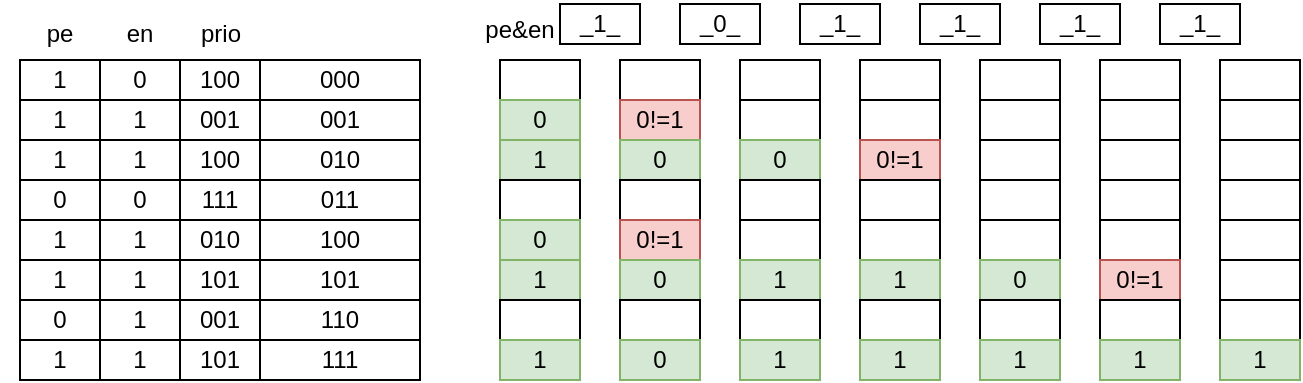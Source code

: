 <mxfile version="23.0.2" type="device">
  <diagram name="Page-1" id="MN6sRI3IgAKL2hco_sIS">
    <mxGraphModel dx="696" dy="776" grid="1" gridSize="10" guides="1" tooltips="1" connect="1" arrows="1" fold="1" page="1" pageScale="1" pageWidth="850" pageHeight="1100" math="0" shadow="0">
      <root>
        <mxCell id="0" />
        <mxCell id="1" parent="0" />
        <mxCell id="EgkwyLPuV9Y7Lhs1xQOW-7" value="100" style="rounded=0;whiteSpace=wrap;html=1;" vertex="1" parent="1">
          <mxGeometry x="160" y="200" width="40" height="20" as="geometry" />
        </mxCell>
        <mxCell id="EgkwyLPuV9Y7Lhs1xQOW-8" value="000" style="rounded=0;whiteSpace=wrap;html=1;" vertex="1" parent="1">
          <mxGeometry x="200" y="200" width="80" height="20" as="geometry" />
        </mxCell>
        <mxCell id="EgkwyLPuV9Y7Lhs1xQOW-9" value="001" style="rounded=0;whiteSpace=wrap;html=1;" vertex="1" parent="1">
          <mxGeometry x="160" y="220" width="40" height="20" as="geometry" />
        </mxCell>
        <mxCell id="EgkwyLPuV9Y7Lhs1xQOW-10" value="001" style="rounded=0;whiteSpace=wrap;html=1;" vertex="1" parent="1">
          <mxGeometry x="200" y="220" width="80" height="20" as="geometry" />
        </mxCell>
        <mxCell id="EgkwyLPuV9Y7Lhs1xQOW-11" value="100" style="rounded=0;whiteSpace=wrap;html=1;" vertex="1" parent="1">
          <mxGeometry x="160" y="240" width="40" height="20" as="geometry" />
        </mxCell>
        <mxCell id="EgkwyLPuV9Y7Lhs1xQOW-12" value="010" style="rounded=0;whiteSpace=wrap;html=1;" vertex="1" parent="1">
          <mxGeometry x="200" y="240" width="80" height="20" as="geometry" />
        </mxCell>
        <mxCell id="EgkwyLPuV9Y7Lhs1xQOW-13" value="111" style="rounded=0;whiteSpace=wrap;html=1;" vertex="1" parent="1">
          <mxGeometry x="160" y="260" width="40" height="20" as="geometry" />
        </mxCell>
        <mxCell id="EgkwyLPuV9Y7Lhs1xQOW-14" value="011" style="rounded=0;whiteSpace=wrap;html=1;" vertex="1" parent="1">
          <mxGeometry x="200" y="260" width="80" height="20" as="geometry" />
        </mxCell>
        <mxCell id="EgkwyLPuV9Y7Lhs1xQOW-15" value="010" style="rounded=0;whiteSpace=wrap;html=1;" vertex="1" parent="1">
          <mxGeometry x="160" y="280" width="40" height="20" as="geometry" />
        </mxCell>
        <mxCell id="EgkwyLPuV9Y7Lhs1xQOW-16" value="100" style="rounded=0;whiteSpace=wrap;html=1;" vertex="1" parent="1">
          <mxGeometry x="200" y="280" width="80" height="20" as="geometry" />
        </mxCell>
        <mxCell id="EgkwyLPuV9Y7Lhs1xQOW-17" value="101" style="rounded=0;whiteSpace=wrap;html=1;" vertex="1" parent="1">
          <mxGeometry x="160" y="300" width="40" height="20" as="geometry" />
        </mxCell>
        <mxCell id="EgkwyLPuV9Y7Lhs1xQOW-18" value="101" style="rounded=0;whiteSpace=wrap;html=1;" vertex="1" parent="1">
          <mxGeometry x="200" y="300" width="80" height="20" as="geometry" />
        </mxCell>
        <mxCell id="EgkwyLPuV9Y7Lhs1xQOW-19" value="001" style="rounded=0;whiteSpace=wrap;html=1;" vertex="1" parent="1">
          <mxGeometry x="160" y="320" width="40" height="20" as="geometry" />
        </mxCell>
        <mxCell id="EgkwyLPuV9Y7Lhs1xQOW-20" value="110" style="rounded=0;whiteSpace=wrap;html=1;" vertex="1" parent="1">
          <mxGeometry x="200" y="320" width="80" height="20" as="geometry" />
        </mxCell>
        <mxCell id="EgkwyLPuV9Y7Lhs1xQOW-21" value="101" style="rounded=0;whiteSpace=wrap;html=1;" vertex="1" parent="1">
          <mxGeometry x="160" y="340" width="40" height="20" as="geometry" />
        </mxCell>
        <mxCell id="EgkwyLPuV9Y7Lhs1xQOW-22" value="111" style="rounded=0;whiteSpace=wrap;html=1;" vertex="1" parent="1">
          <mxGeometry x="200" y="340" width="80" height="20" as="geometry" />
        </mxCell>
        <mxCell id="EgkwyLPuV9Y7Lhs1xQOW-23" value="en" style="text;html=1;strokeColor=none;fillColor=none;align=center;verticalAlign=middle;whiteSpace=wrap;rounded=0;" vertex="1" parent="1">
          <mxGeometry x="110" y="172" width="60" height="30" as="geometry" />
        </mxCell>
        <mxCell id="EgkwyLPuV9Y7Lhs1xQOW-24" value="prio" style="text;html=1;align=center;verticalAlign=middle;resizable=0;points=[];autosize=1;strokeColor=none;fillColor=none;" vertex="1" parent="1">
          <mxGeometry x="160" y="172" width="40" height="30" as="geometry" />
        </mxCell>
        <mxCell id="EgkwyLPuV9Y7Lhs1xQOW-25" value="0" style="rounded=0;whiteSpace=wrap;html=1;" vertex="1" parent="1">
          <mxGeometry x="120" y="200" width="40" height="20" as="geometry" />
        </mxCell>
        <mxCell id="EgkwyLPuV9Y7Lhs1xQOW-26" value="1" style="rounded=0;whiteSpace=wrap;html=1;" vertex="1" parent="1">
          <mxGeometry x="120" y="220" width="40" height="20" as="geometry" />
        </mxCell>
        <mxCell id="EgkwyLPuV9Y7Lhs1xQOW-27" value="1" style="rounded=0;whiteSpace=wrap;html=1;" vertex="1" parent="1">
          <mxGeometry x="120" y="240" width="40" height="20" as="geometry" />
        </mxCell>
        <mxCell id="EgkwyLPuV9Y7Lhs1xQOW-28" value="0" style="rounded=0;whiteSpace=wrap;html=1;" vertex="1" parent="1">
          <mxGeometry x="120" y="260" width="40" height="20" as="geometry" />
        </mxCell>
        <mxCell id="EgkwyLPuV9Y7Lhs1xQOW-29" value="1" style="rounded=0;whiteSpace=wrap;html=1;" vertex="1" parent="1">
          <mxGeometry x="120" y="280" width="40" height="20" as="geometry" />
        </mxCell>
        <mxCell id="EgkwyLPuV9Y7Lhs1xQOW-30" value="1" style="rounded=0;whiteSpace=wrap;html=1;" vertex="1" parent="1">
          <mxGeometry x="120" y="300" width="40" height="20" as="geometry" />
        </mxCell>
        <mxCell id="EgkwyLPuV9Y7Lhs1xQOW-31" value="1" style="rounded=0;whiteSpace=wrap;html=1;" vertex="1" parent="1">
          <mxGeometry x="120" y="320" width="40" height="20" as="geometry" />
        </mxCell>
        <mxCell id="EgkwyLPuV9Y7Lhs1xQOW-32" value="1" style="rounded=0;whiteSpace=wrap;html=1;" vertex="1" parent="1">
          <mxGeometry x="120" y="340" width="40" height="20" as="geometry" />
        </mxCell>
        <mxCell id="EgkwyLPuV9Y7Lhs1xQOW-33" value="" style="rounded=0;whiteSpace=wrap;html=1;" vertex="1" parent="1">
          <mxGeometry x="320" y="200" width="40" height="20" as="geometry" />
        </mxCell>
        <mxCell id="EgkwyLPuV9Y7Lhs1xQOW-34" value="0" style="rounded=0;whiteSpace=wrap;html=1;fillColor=#d5e8d4;strokeColor=#82b366;" vertex="1" parent="1">
          <mxGeometry x="320" y="220" width="40" height="20" as="geometry" />
        </mxCell>
        <mxCell id="EgkwyLPuV9Y7Lhs1xQOW-35" value="1" style="rounded=0;whiteSpace=wrap;html=1;fillColor=#d5e8d4;strokeColor=#82b366;" vertex="1" parent="1">
          <mxGeometry x="320" y="240" width="40" height="20" as="geometry" />
        </mxCell>
        <mxCell id="EgkwyLPuV9Y7Lhs1xQOW-36" value="" style="rounded=0;whiteSpace=wrap;html=1;" vertex="1" parent="1">
          <mxGeometry x="320" y="260" width="40" height="20" as="geometry" />
        </mxCell>
        <mxCell id="EgkwyLPuV9Y7Lhs1xQOW-37" value="0" style="rounded=0;whiteSpace=wrap;html=1;fillColor=#d5e8d4;strokeColor=#82b366;" vertex="1" parent="1">
          <mxGeometry x="320" y="280" width="40" height="20" as="geometry" />
        </mxCell>
        <mxCell id="EgkwyLPuV9Y7Lhs1xQOW-38" value="1" style="rounded=0;whiteSpace=wrap;html=1;fillColor=#d5e8d4;strokeColor=#82b366;" vertex="1" parent="1">
          <mxGeometry x="320" y="300" width="40" height="20" as="geometry" />
        </mxCell>
        <mxCell id="EgkwyLPuV9Y7Lhs1xQOW-39" value="" style="rounded=0;whiteSpace=wrap;html=1;" vertex="1" parent="1">
          <mxGeometry x="320" y="320" width="40" height="20" as="geometry" />
        </mxCell>
        <mxCell id="EgkwyLPuV9Y7Lhs1xQOW-40" value="1" style="rounded=0;whiteSpace=wrap;html=1;fillColor=#d5e8d4;strokeColor=#82b366;" vertex="1" parent="1">
          <mxGeometry x="320" y="340" width="40" height="20" as="geometry" />
        </mxCell>
        <mxCell id="EgkwyLPuV9Y7Lhs1xQOW-41" value="pe" style="text;html=1;strokeColor=none;fillColor=none;align=center;verticalAlign=middle;whiteSpace=wrap;rounded=0;" vertex="1" parent="1">
          <mxGeometry x="70" y="172" width="60" height="30" as="geometry" />
        </mxCell>
        <mxCell id="EgkwyLPuV9Y7Lhs1xQOW-43" value="_1_" style="rounded=0;whiteSpace=wrap;html=1;" vertex="1" parent="1">
          <mxGeometry x="350" y="172" width="40" height="20" as="geometry" />
        </mxCell>
        <mxCell id="EgkwyLPuV9Y7Lhs1xQOW-44" value="1" style="rounded=0;whiteSpace=wrap;html=1;" vertex="1" parent="1">
          <mxGeometry x="80" y="200" width="40" height="20" as="geometry" />
        </mxCell>
        <mxCell id="EgkwyLPuV9Y7Lhs1xQOW-45" value="1" style="rounded=0;whiteSpace=wrap;html=1;" vertex="1" parent="1">
          <mxGeometry x="80" y="220" width="40" height="20" as="geometry" />
        </mxCell>
        <mxCell id="EgkwyLPuV9Y7Lhs1xQOW-46" value="1" style="rounded=0;whiteSpace=wrap;html=1;" vertex="1" parent="1">
          <mxGeometry x="80" y="240" width="40" height="20" as="geometry" />
        </mxCell>
        <mxCell id="EgkwyLPuV9Y7Lhs1xQOW-47" value="0" style="rounded=0;whiteSpace=wrap;html=1;" vertex="1" parent="1">
          <mxGeometry x="80" y="260" width="40" height="20" as="geometry" />
        </mxCell>
        <mxCell id="EgkwyLPuV9Y7Lhs1xQOW-48" value="1" style="rounded=0;whiteSpace=wrap;html=1;" vertex="1" parent="1">
          <mxGeometry x="80" y="280" width="40" height="20" as="geometry" />
        </mxCell>
        <mxCell id="EgkwyLPuV9Y7Lhs1xQOW-49" value="1" style="rounded=0;whiteSpace=wrap;html=1;" vertex="1" parent="1">
          <mxGeometry x="80" y="300" width="40" height="20" as="geometry" />
        </mxCell>
        <mxCell id="EgkwyLPuV9Y7Lhs1xQOW-50" value="0" style="rounded=0;whiteSpace=wrap;html=1;" vertex="1" parent="1">
          <mxGeometry x="80" y="320" width="40" height="20" as="geometry" />
        </mxCell>
        <mxCell id="EgkwyLPuV9Y7Lhs1xQOW-51" value="1" style="rounded=0;whiteSpace=wrap;html=1;" vertex="1" parent="1">
          <mxGeometry x="80" y="340" width="40" height="20" as="geometry" />
        </mxCell>
        <mxCell id="EgkwyLPuV9Y7Lhs1xQOW-52" value="" style="rounded=0;whiteSpace=wrap;html=1;" vertex="1" parent="1">
          <mxGeometry x="380" y="200" width="40" height="20" as="geometry" />
        </mxCell>
        <mxCell id="EgkwyLPuV9Y7Lhs1xQOW-53" value="0!=1" style="rounded=0;whiteSpace=wrap;html=1;fillColor=#f8cecc;strokeColor=#b85450;" vertex="1" parent="1">
          <mxGeometry x="380" y="220" width="40" height="20" as="geometry" />
        </mxCell>
        <mxCell id="EgkwyLPuV9Y7Lhs1xQOW-54" value="0" style="rounded=0;whiteSpace=wrap;html=1;fillColor=#d5e8d4;strokeColor=#82b366;" vertex="1" parent="1">
          <mxGeometry x="380" y="240" width="40" height="20" as="geometry" />
        </mxCell>
        <mxCell id="EgkwyLPuV9Y7Lhs1xQOW-55" value="" style="rounded=0;whiteSpace=wrap;html=1;" vertex="1" parent="1">
          <mxGeometry x="380" y="260" width="40" height="20" as="geometry" />
        </mxCell>
        <mxCell id="EgkwyLPuV9Y7Lhs1xQOW-56" value="0!=1" style="rounded=0;whiteSpace=wrap;html=1;fillColor=#f8cecc;strokeColor=#b85450;" vertex="1" parent="1">
          <mxGeometry x="380" y="280" width="40" height="20" as="geometry" />
        </mxCell>
        <mxCell id="EgkwyLPuV9Y7Lhs1xQOW-57" value="0" style="rounded=0;whiteSpace=wrap;html=1;fillColor=#d5e8d4;strokeColor=#82b366;" vertex="1" parent="1">
          <mxGeometry x="380" y="300" width="40" height="20" as="geometry" />
        </mxCell>
        <mxCell id="EgkwyLPuV9Y7Lhs1xQOW-58" value="" style="rounded=0;whiteSpace=wrap;html=1;" vertex="1" parent="1">
          <mxGeometry x="380" y="320" width="40" height="20" as="geometry" />
        </mxCell>
        <mxCell id="EgkwyLPuV9Y7Lhs1xQOW-59" value="0" style="rounded=0;whiteSpace=wrap;html=1;fillColor=#d5e8d4;strokeColor=#82b366;" vertex="1" parent="1">
          <mxGeometry x="380" y="340" width="40" height="20" as="geometry" />
        </mxCell>
        <mxCell id="EgkwyLPuV9Y7Lhs1xQOW-60" value="" style="rounded=0;whiteSpace=wrap;html=1;" vertex="1" parent="1">
          <mxGeometry x="440" y="200" width="40" height="20" as="geometry" />
        </mxCell>
        <mxCell id="EgkwyLPuV9Y7Lhs1xQOW-61" value="" style="rounded=0;whiteSpace=wrap;html=1;" vertex="1" parent="1">
          <mxGeometry x="440" y="220" width="40" height="20" as="geometry" />
        </mxCell>
        <mxCell id="EgkwyLPuV9Y7Lhs1xQOW-62" value="0" style="rounded=0;whiteSpace=wrap;html=1;fillColor=#d5e8d4;strokeColor=#82b366;" vertex="1" parent="1">
          <mxGeometry x="440" y="240" width="40" height="20" as="geometry" />
        </mxCell>
        <mxCell id="EgkwyLPuV9Y7Lhs1xQOW-63" value="" style="rounded=0;whiteSpace=wrap;html=1;" vertex="1" parent="1">
          <mxGeometry x="440" y="260" width="40" height="20" as="geometry" />
        </mxCell>
        <mxCell id="EgkwyLPuV9Y7Lhs1xQOW-64" value="" style="rounded=0;whiteSpace=wrap;html=1;" vertex="1" parent="1">
          <mxGeometry x="440" y="280" width="40" height="20" as="geometry" />
        </mxCell>
        <mxCell id="EgkwyLPuV9Y7Lhs1xQOW-65" value="1" style="rounded=0;whiteSpace=wrap;html=1;fillColor=#d5e8d4;strokeColor=#82b366;" vertex="1" parent="1">
          <mxGeometry x="440" y="300" width="40" height="20" as="geometry" />
        </mxCell>
        <mxCell id="EgkwyLPuV9Y7Lhs1xQOW-66" value="" style="rounded=0;whiteSpace=wrap;html=1;" vertex="1" parent="1">
          <mxGeometry x="440" y="320" width="40" height="20" as="geometry" />
        </mxCell>
        <mxCell id="EgkwyLPuV9Y7Lhs1xQOW-67" value="1" style="rounded=0;whiteSpace=wrap;html=1;fillColor=#d5e8d4;strokeColor=#82b366;" vertex="1" parent="1">
          <mxGeometry x="440" y="340" width="40" height="20" as="geometry" />
        </mxCell>
        <mxCell id="EgkwyLPuV9Y7Lhs1xQOW-68" value="" style="rounded=0;whiteSpace=wrap;html=1;" vertex="1" parent="1">
          <mxGeometry x="500" y="200" width="40" height="20" as="geometry" />
        </mxCell>
        <mxCell id="EgkwyLPuV9Y7Lhs1xQOW-69" value="" style="rounded=0;whiteSpace=wrap;html=1;" vertex="1" parent="1">
          <mxGeometry x="500" y="220" width="40" height="20" as="geometry" />
        </mxCell>
        <mxCell id="EgkwyLPuV9Y7Lhs1xQOW-70" value="0!=1" style="rounded=0;whiteSpace=wrap;html=1;fillColor=#f8cecc;strokeColor=#b85450;" vertex="1" parent="1">
          <mxGeometry x="500" y="240" width="40" height="20" as="geometry" />
        </mxCell>
        <mxCell id="EgkwyLPuV9Y7Lhs1xQOW-71" value="" style="rounded=0;whiteSpace=wrap;html=1;" vertex="1" parent="1">
          <mxGeometry x="500" y="260" width="40" height="20" as="geometry" />
        </mxCell>
        <mxCell id="EgkwyLPuV9Y7Lhs1xQOW-72" value="" style="rounded=0;whiteSpace=wrap;html=1;" vertex="1" parent="1">
          <mxGeometry x="500" y="280" width="40" height="20" as="geometry" />
        </mxCell>
        <mxCell id="EgkwyLPuV9Y7Lhs1xQOW-73" value="1" style="rounded=0;whiteSpace=wrap;html=1;fillColor=#d5e8d4;strokeColor=#82b366;" vertex="1" parent="1">
          <mxGeometry x="500" y="300" width="40" height="20" as="geometry" />
        </mxCell>
        <mxCell id="EgkwyLPuV9Y7Lhs1xQOW-74" value="" style="rounded=0;whiteSpace=wrap;html=1;" vertex="1" parent="1">
          <mxGeometry x="500" y="320" width="40" height="20" as="geometry" />
        </mxCell>
        <mxCell id="EgkwyLPuV9Y7Lhs1xQOW-75" value="1" style="rounded=0;whiteSpace=wrap;html=1;fillColor=#d5e8d4;strokeColor=#82b366;" vertex="1" parent="1">
          <mxGeometry x="500" y="340" width="40" height="20" as="geometry" />
        </mxCell>
        <mxCell id="EgkwyLPuV9Y7Lhs1xQOW-76" value="" style="rounded=0;whiteSpace=wrap;html=1;" vertex="1" parent="1">
          <mxGeometry x="560" y="200" width="40" height="20" as="geometry" />
        </mxCell>
        <mxCell id="EgkwyLPuV9Y7Lhs1xQOW-77" value="" style="rounded=0;whiteSpace=wrap;html=1;" vertex="1" parent="1">
          <mxGeometry x="560" y="220" width="40" height="20" as="geometry" />
        </mxCell>
        <mxCell id="EgkwyLPuV9Y7Lhs1xQOW-78" value="" style="rounded=0;whiteSpace=wrap;html=1;" vertex="1" parent="1">
          <mxGeometry x="560" y="240" width="40" height="20" as="geometry" />
        </mxCell>
        <mxCell id="EgkwyLPuV9Y7Lhs1xQOW-79" value="" style="rounded=0;whiteSpace=wrap;html=1;" vertex="1" parent="1">
          <mxGeometry x="560" y="260" width="40" height="20" as="geometry" />
        </mxCell>
        <mxCell id="EgkwyLPuV9Y7Lhs1xQOW-80" value="" style="rounded=0;whiteSpace=wrap;html=1;" vertex="1" parent="1">
          <mxGeometry x="560" y="280" width="40" height="20" as="geometry" />
        </mxCell>
        <mxCell id="EgkwyLPuV9Y7Lhs1xQOW-81" value="0" style="rounded=0;whiteSpace=wrap;html=1;fillColor=#d5e8d4;strokeColor=#82b366;" vertex="1" parent="1">
          <mxGeometry x="560" y="300" width="40" height="20" as="geometry" />
        </mxCell>
        <mxCell id="EgkwyLPuV9Y7Lhs1xQOW-82" value="" style="rounded=0;whiteSpace=wrap;html=1;" vertex="1" parent="1">
          <mxGeometry x="560" y="320" width="40" height="20" as="geometry" />
        </mxCell>
        <mxCell id="EgkwyLPuV9Y7Lhs1xQOW-83" value="1" style="rounded=0;whiteSpace=wrap;html=1;fillColor=#d5e8d4;strokeColor=#82b366;" vertex="1" parent="1">
          <mxGeometry x="560" y="340" width="40" height="20" as="geometry" />
        </mxCell>
        <mxCell id="EgkwyLPuV9Y7Lhs1xQOW-84" value="" style="rounded=0;whiteSpace=wrap;html=1;" vertex="1" parent="1">
          <mxGeometry x="620" y="200" width="40" height="20" as="geometry" />
        </mxCell>
        <mxCell id="EgkwyLPuV9Y7Lhs1xQOW-85" value="" style="rounded=0;whiteSpace=wrap;html=1;" vertex="1" parent="1">
          <mxGeometry x="620" y="220" width="40" height="20" as="geometry" />
        </mxCell>
        <mxCell id="EgkwyLPuV9Y7Lhs1xQOW-86" value="" style="rounded=0;whiteSpace=wrap;html=1;" vertex="1" parent="1">
          <mxGeometry x="620" y="240" width="40" height="20" as="geometry" />
        </mxCell>
        <mxCell id="EgkwyLPuV9Y7Lhs1xQOW-87" value="" style="rounded=0;whiteSpace=wrap;html=1;" vertex="1" parent="1">
          <mxGeometry x="620" y="260" width="40" height="20" as="geometry" />
        </mxCell>
        <mxCell id="EgkwyLPuV9Y7Lhs1xQOW-88" value="" style="rounded=0;whiteSpace=wrap;html=1;" vertex="1" parent="1">
          <mxGeometry x="620" y="280" width="40" height="20" as="geometry" />
        </mxCell>
        <mxCell id="EgkwyLPuV9Y7Lhs1xQOW-89" value="0!=1" style="rounded=0;whiteSpace=wrap;html=1;fillColor=#f8cecc;strokeColor=#b85450;" vertex="1" parent="1">
          <mxGeometry x="620" y="300" width="40" height="20" as="geometry" />
        </mxCell>
        <mxCell id="EgkwyLPuV9Y7Lhs1xQOW-90" value="" style="rounded=0;whiteSpace=wrap;html=1;" vertex="1" parent="1">
          <mxGeometry x="620" y="320" width="40" height="20" as="geometry" />
        </mxCell>
        <mxCell id="EgkwyLPuV9Y7Lhs1xQOW-91" value="1" style="rounded=0;whiteSpace=wrap;html=1;fillColor=#d5e8d4;strokeColor=#82b366;" vertex="1" parent="1">
          <mxGeometry x="620" y="340" width="40" height="20" as="geometry" />
        </mxCell>
        <mxCell id="EgkwyLPuV9Y7Lhs1xQOW-108" value="pe&amp;amp;en" style="text;html=1;strokeColor=none;fillColor=none;align=center;verticalAlign=middle;whiteSpace=wrap;rounded=0;" vertex="1" parent="1">
          <mxGeometry x="300" y="170" width="60" height="30" as="geometry" />
        </mxCell>
        <mxCell id="EgkwyLPuV9Y7Lhs1xQOW-109" value="_1_" style="rounded=0;whiteSpace=wrap;html=1;" vertex="1" parent="1">
          <mxGeometry x="350" y="172" width="40" height="20" as="geometry" />
        </mxCell>
        <mxCell id="EgkwyLPuV9Y7Lhs1xQOW-110" value="_1_" style="rounded=0;whiteSpace=wrap;html=1;" vertex="1" parent="1">
          <mxGeometry x="650" y="172" width="40" height="20" as="geometry" />
        </mxCell>
        <mxCell id="EgkwyLPuV9Y7Lhs1xQOW-111" value="_0_" style="rounded=0;whiteSpace=wrap;html=1;" vertex="1" parent="1">
          <mxGeometry x="410" y="172" width="40" height="20" as="geometry" />
        </mxCell>
        <mxCell id="EgkwyLPuV9Y7Lhs1xQOW-112" value="_1_" style="rounded=0;whiteSpace=wrap;html=1;" vertex="1" parent="1">
          <mxGeometry x="470" y="172" width="40" height="20" as="geometry" />
        </mxCell>
        <mxCell id="EgkwyLPuV9Y7Lhs1xQOW-113" value="_1_" style="rounded=0;whiteSpace=wrap;html=1;" vertex="1" parent="1">
          <mxGeometry x="530" y="172" width="40" height="20" as="geometry" />
        </mxCell>
        <mxCell id="EgkwyLPuV9Y7Lhs1xQOW-114" value="_1_" style="rounded=0;whiteSpace=wrap;html=1;" vertex="1" parent="1">
          <mxGeometry x="590" y="172" width="40" height="20" as="geometry" />
        </mxCell>
        <mxCell id="EgkwyLPuV9Y7Lhs1xQOW-115" value="" style="rounded=0;whiteSpace=wrap;html=1;" vertex="1" parent="1">
          <mxGeometry x="680" y="200" width="40" height="20" as="geometry" />
        </mxCell>
        <mxCell id="EgkwyLPuV9Y7Lhs1xQOW-116" value="" style="rounded=0;whiteSpace=wrap;html=1;" vertex="1" parent="1">
          <mxGeometry x="680" y="220" width="40" height="20" as="geometry" />
        </mxCell>
        <mxCell id="EgkwyLPuV9Y7Lhs1xQOW-117" value="" style="rounded=0;whiteSpace=wrap;html=1;" vertex="1" parent="1">
          <mxGeometry x="680" y="240" width="40" height="20" as="geometry" />
        </mxCell>
        <mxCell id="EgkwyLPuV9Y7Lhs1xQOW-118" value="" style="rounded=0;whiteSpace=wrap;html=1;" vertex="1" parent="1">
          <mxGeometry x="680" y="260" width="40" height="20" as="geometry" />
        </mxCell>
        <mxCell id="EgkwyLPuV9Y7Lhs1xQOW-119" value="" style="rounded=0;whiteSpace=wrap;html=1;" vertex="1" parent="1">
          <mxGeometry x="680" y="280" width="40" height="20" as="geometry" />
        </mxCell>
        <mxCell id="EgkwyLPuV9Y7Lhs1xQOW-120" value="" style="rounded=0;whiteSpace=wrap;html=1;" vertex="1" parent="1">
          <mxGeometry x="680" y="300" width="40" height="20" as="geometry" />
        </mxCell>
        <mxCell id="EgkwyLPuV9Y7Lhs1xQOW-121" value="" style="rounded=0;whiteSpace=wrap;html=1;" vertex="1" parent="1">
          <mxGeometry x="680" y="320" width="40" height="20" as="geometry" />
        </mxCell>
        <mxCell id="EgkwyLPuV9Y7Lhs1xQOW-122" value="1" style="rounded=0;whiteSpace=wrap;html=1;fillColor=#d5e8d4;strokeColor=#82b366;" vertex="1" parent="1">
          <mxGeometry x="680" y="340" width="40" height="20" as="geometry" />
        </mxCell>
      </root>
    </mxGraphModel>
  </diagram>
</mxfile>
